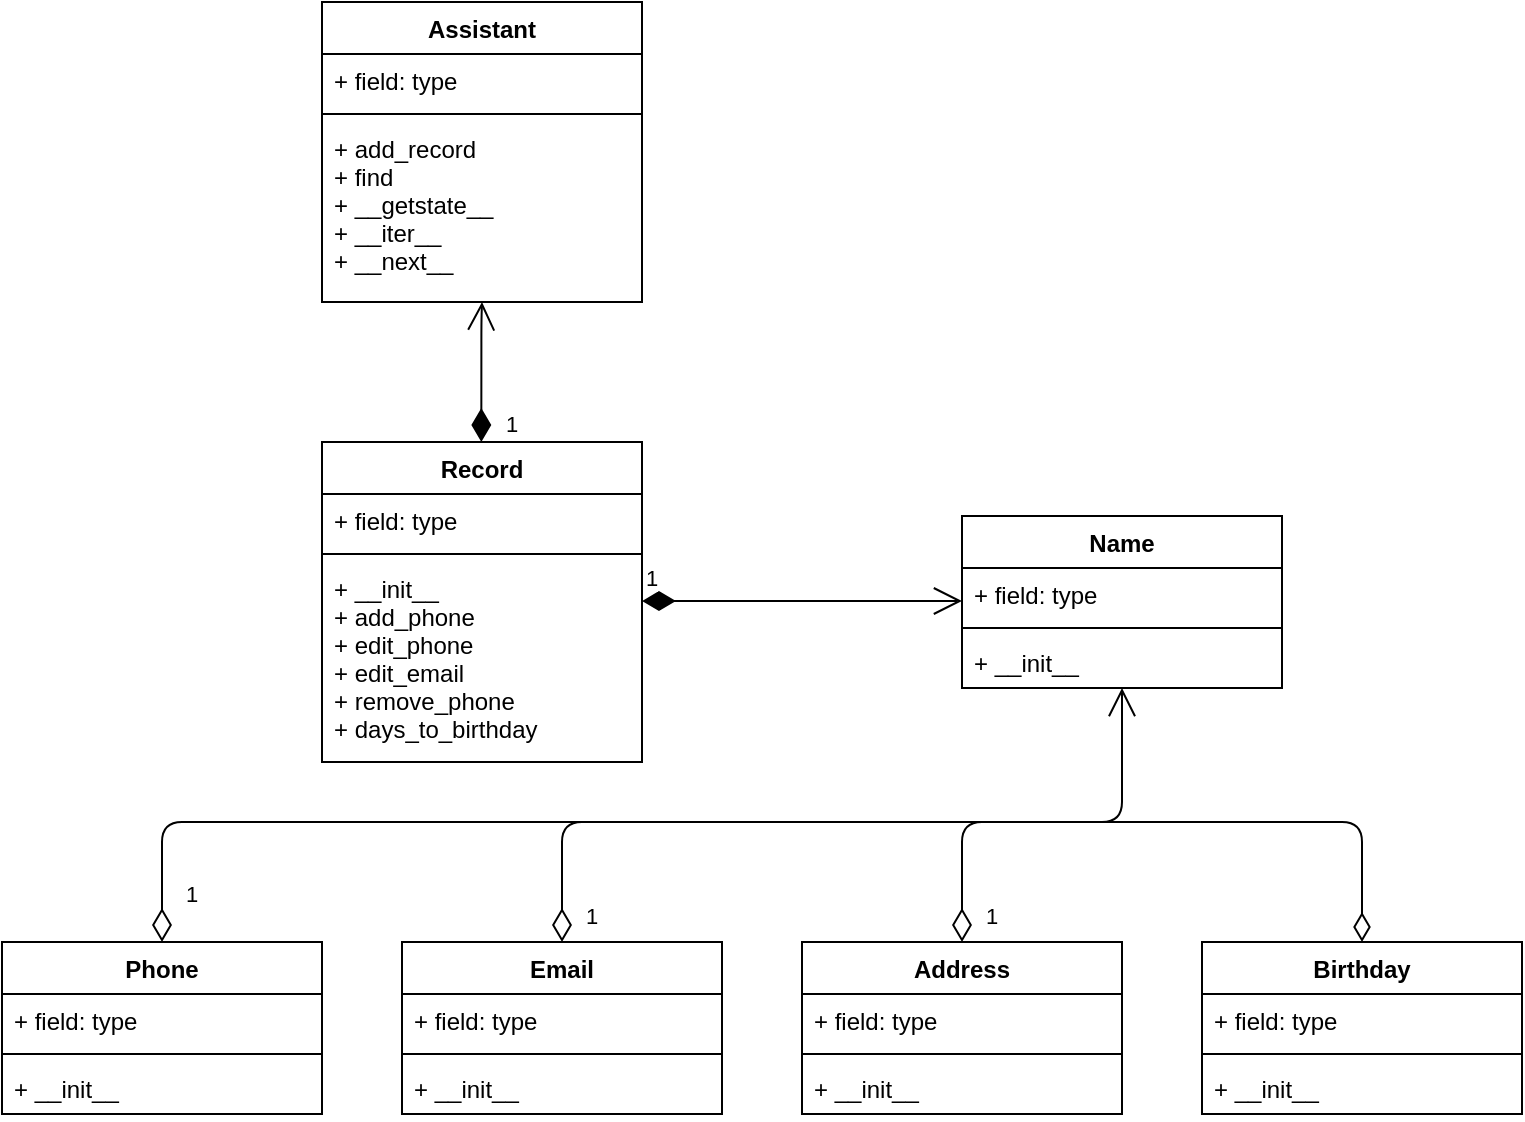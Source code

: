 <mxfile version="14.8.5" type="github">
  <diagram id="KTAPZoMr9igp3vG3SDIv" name="Page-1">
    <mxGraphModel dx="2031" dy="1126" grid="1" gridSize="10" guides="1" tooltips="1" connect="1" arrows="1" fold="1" page="1" pageScale="1" pageWidth="827" pageHeight="1169" math="0" shadow="0">
      <root>
        <mxCell id="0" />
        <mxCell id="1" parent="0" />
        <mxCell id="GIpa7hGnhRuDA3hy4v9G-9" value="Assistant" style="swimlane;fontStyle=1;align=center;verticalAlign=top;childLayout=stackLayout;horizontal=1;startSize=26;horizontalStack=0;resizeParent=1;resizeParentMax=0;resizeLast=0;collapsible=1;marginBottom=0;" parent="1" vertex="1">
          <mxGeometry x="195" y="90" width="160" height="150" as="geometry" />
        </mxCell>
        <mxCell id="GIpa7hGnhRuDA3hy4v9G-10" value="+ field: type" style="text;strokeColor=none;fillColor=none;align=left;verticalAlign=top;spacingLeft=4;spacingRight=4;overflow=hidden;rotatable=0;points=[[0,0.5],[1,0.5]];portConstraint=eastwest;" parent="GIpa7hGnhRuDA3hy4v9G-9" vertex="1">
          <mxGeometry y="26" width="160" height="26" as="geometry" />
        </mxCell>
        <mxCell id="GIpa7hGnhRuDA3hy4v9G-11" value="" style="line;strokeWidth=1;fillColor=none;align=left;verticalAlign=middle;spacingTop=-1;spacingLeft=3;spacingRight=3;rotatable=0;labelPosition=right;points=[];portConstraint=eastwest;" parent="GIpa7hGnhRuDA3hy4v9G-9" vertex="1">
          <mxGeometry y="52" width="160" height="8" as="geometry" />
        </mxCell>
        <mxCell id="GIpa7hGnhRuDA3hy4v9G-12" value="+ add_record&#xa;+ find&#xa;+ __getstate__&#xa;+ __iter__&#xa;+ __next__" style="text;strokeColor=none;fillColor=none;align=left;verticalAlign=top;spacingLeft=4;spacingRight=4;overflow=hidden;rotatable=0;points=[[0,0.5],[1,0.5]];portConstraint=eastwest;" parent="GIpa7hGnhRuDA3hy4v9G-9" vertex="1">
          <mxGeometry y="60" width="160" height="90" as="geometry" />
        </mxCell>
        <mxCell id="GIpa7hGnhRuDA3hy4v9G-13" value="Name" style="swimlane;fontStyle=1;align=center;verticalAlign=top;childLayout=stackLayout;horizontal=1;startSize=26;horizontalStack=0;resizeParent=1;resizeParentMax=0;resizeLast=0;collapsible=1;marginBottom=0;" parent="1" vertex="1">
          <mxGeometry x="515" y="347" width="160" height="86" as="geometry" />
        </mxCell>
        <mxCell id="GIpa7hGnhRuDA3hy4v9G-14" value="+ field: type" style="text;strokeColor=none;fillColor=none;align=left;verticalAlign=top;spacingLeft=4;spacingRight=4;overflow=hidden;rotatable=0;points=[[0,0.5],[1,0.5]];portConstraint=eastwest;" parent="GIpa7hGnhRuDA3hy4v9G-13" vertex="1">
          <mxGeometry y="26" width="160" height="26" as="geometry" />
        </mxCell>
        <mxCell id="GIpa7hGnhRuDA3hy4v9G-15" value="" style="line;strokeWidth=1;fillColor=none;align=left;verticalAlign=middle;spacingTop=-1;spacingLeft=3;spacingRight=3;rotatable=0;labelPosition=right;points=[];portConstraint=eastwest;" parent="GIpa7hGnhRuDA3hy4v9G-13" vertex="1">
          <mxGeometry y="52" width="160" height="8" as="geometry" />
        </mxCell>
        <mxCell id="GIpa7hGnhRuDA3hy4v9G-16" value="+ __init__" style="text;strokeColor=none;fillColor=none;align=left;verticalAlign=top;spacingLeft=4;spacingRight=4;overflow=hidden;rotatable=0;points=[[0,0.5],[1,0.5]];portConstraint=eastwest;" parent="GIpa7hGnhRuDA3hy4v9G-13" vertex="1">
          <mxGeometry y="60" width="160" height="26" as="geometry" />
        </mxCell>
        <mxCell id="GIpa7hGnhRuDA3hy4v9G-17" value="Phone" style="swimlane;fontStyle=1;align=center;verticalAlign=top;childLayout=stackLayout;horizontal=1;startSize=26;horizontalStack=0;resizeParent=1;resizeParentMax=0;resizeLast=0;collapsible=1;marginBottom=0;" parent="1" vertex="1">
          <mxGeometry x="35" y="560" width="160" height="86" as="geometry" />
        </mxCell>
        <mxCell id="GIpa7hGnhRuDA3hy4v9G-18" value="+ field: type" style="text;strokeColor=none;fillColor=none;align=left;verticalAlign=top;spacingLeft=4;spacingRight=4;overflow=hidden;rotatable=0;points=[[0,0.5],[1,0.5]];portConstraint=eastwest;" parent="GIpa7hGnhRuDA3hy4v9G-17" vertex="1">
          <mxGeometry y="26" width="160" height="26" as="geometry" />
        </mxCell>
        <mxCell id="GIpa7hGnhRuDA3hy4v9G-19" value="" style="line;strokeWidth=1;fillColor=none;align=left;verticalAlign=middle;spacingTop=-1;spacingLeft=3;spacingRight=3;rotatable=0;labelPosition=right;points=[];portConstraint=eastwest;" parent="GIpa7hGnhRuDA3hy4v9G-17" vertex="1">
          <mxGeometry y="52" width="160" height="8" as="geometry" />
        </mxCell>
        <mxCell id="GIpa7hGnhRuDA3hy4v9G-20" value="+ __init__" style="text;strokeColor=none;fillColor=none;align=left;verticalAlign=top;spacingLeft=4;spacingRight=4;overflow=hidden;rotatable=0;points=[[0,0.5],[1,0.5]];portConstraint=eastwest;" parent="GIpa7hGnhRuDA3hy4v9G-17" vertex="1">
          <mxGeometry y="60" width="160" height="26" as="geometry" />
        </mxCell>
        <mxCell id="GIpa7hGnhRuDA3hy4v9G-21" value="Email" style="swimlane;fontStyle=1;align=center;verticalAlign=top;childLayout=stackLayout;horizontal=1;startSize=26;horizontalStack=0;resizeParent=1;resizeParentMax=0;resizeLast=0;collapsible=1;marginBottom=0;" parent="1" vertex="1">
          <mxGeometry x="235" y="560" width="160" height="86" as="geometry" />
        </mxCell>
        <mxCell id="GIpa7hGnhRuDA3hy4v9G-22" value="+ field: type" style="text;strokeColor=none;fillColor=none;align=left;verticalAlign=top;spacingLeft=4;spacingRight=4;overflow=hidden;rotatable=0;points=[[0,0.5],[1,0.5]];portConstraint=eastwest;" parent="GIpa7hGnhRuDA3hy4v9G-21" vertex="1">
          <mxGeometry y="26" width="160" height="26" as="geometry" />
        </mxCell>
        <mxCell id="GIpa7hGnhRuDA3hy4v9G-23" value="" style="line;strokeWidth=1;fillColor=none;align=left;verticalAlign=middle;spacingTop=-1;spacingLeft=3;spacingRight=3;rotatable=0;labelPosition=right;points=[];portConstraint=eastwest;" parent="GIpa7hGnhRuDA3hy4v9G-21" vertex="1">
          <mxGeometry y="52" width="160" height="8" as="geometry" />
        </mxCell>
        <mxCell id="GIpa7hGnhRuDA3hy4v9G-24" value="+ __init__" style="text;strokeColor=none;fillColor=none;align=left;verticalAlign=top;spacingLeft=4;spacingRight=4;overflow=hidden;rotatable=0;points=[[0,0.5],[1,0.5]];portConstraint=eastwest;" parent="GIpa7hGnhRuDA3hy4v9G-21" vertex="1">
          <mxGeometry y="60" width="160" height="26" as="geometry" />
        </mxCell>
        <mxCell id="GIpa7hGnhRuDA3hy4v9G-25" value="Address" style="swimlane;fontStyle=1;align=center;verticalAlign=top;childLayout=stackLayout;horizontal=1;startSize=26;horizontalStack=0;resizeParent=1;resizeParentMax=0;resizeLast=0;collapsible=1;marginBottom=0;" parent="1" vertex="1">
          <mxGeometry x="435" y="560" width="160" height="86" as="geometry" />
        </mxCell>
        <mxCell id="GIpa7hGnhRuDA3hy4v9G-26" value="+ field: type" style="text;strokeColor=none;fillColor=none;align=left;verticalAlign=top;spacingLeft=4;spacingRight=4;overflow=hidden;rotatable=0;points=[[0,0.5],[1,0.5]];portConstraint=eastwest;" parent="GIpa7hGnhRuDA3hy4v9G-25" vertex="1">
          <mxGeometry y="26" width="160" height="26" as="geometry" />
        </mxCell>
        <mxCell id="GIpa7hGnhRuDA3hy4v9G-27" value="" style="line;strokeWidth=1;fillColor=none;align=left;verticalAlign=middle;spacingTop=-1;spacingLeft=3;spacingRight=3;rotatable=0;labelPosition=right;points=[];portConstraint=eastwest;" parent="GIpa7hGnhRuDA3hy4v9G-25" vertex="1">
          <mxGeometry y="52" width="160" height="8" as="geometry" />
        </mxCell>
        <mxCell id="GIpa7hGnhRuDA3hy4v9G-28" value="+ __init__" style="text;strokeColor=none;fillColor=none;align=left;verticalAlign=top;spacingLeft=4;spacingRight=4;overflow=hidden;rotatable=0;points=[[0,0.5],[1,0.5]];portConstraint=eastwest;" parent="GIpa7hGnhRuDA3hy4v9G-25" vertex="1">
          <mxGeometry y="60" width="160" height="26" as="geometry" />
        </mxCell>
        <mxCell id="GIpa7hGnhRuDA3hy4v9G-29" value="Birthday" style="swimlane;fontStyle=1;align=center;verticalAlign=top;childLayout=stackLayout;horizontal=1;startSize=26;horizontalStack=0;resizeParent=1;resizeParentMax=0;resizeLast=0;collapsible=1;marginBottom=0;" parent="1" vertex="1">
          <mxGeometry x="635" y="560" width="160" height="86" as="geometry" />
        </mxCell>
        <mxCell id="GIpa7hGnhRuDA3hy4v9G-30" value="+ field: type" style="text;strokeColor=none;fillColor=none;align=left;verticalAlign=top;spacingLeft=4;spacingRight=4;overflow=hidden;rotatable=0;points=[[0,0.5],[1,0.5]];portConstraint=eastwest;" parent="GIpa7hGnhRuDA3hy4v9G-29" vertex="1">
          <mxGeometry y="26" width="160" height="26" as="geometry" />
        </mxCell>
        <mxCell id="GIpa7hGnhRuDA3hy4v9G-31" value="" style="line;strokeWidth=1;fillColor=none;align=left;verticalAlign=middle;spacingTop=-1;spacingLeft=3;spacingRight=3;rotatable=0;labelPosition=right;points=[];portConstraint=eastwest;" parent="GIpa7hGnhRuDA3hy4v9G-29" vertex="1">
          <mxGeometry y="52" width="160" height="8" as="geometry" />
        </mxCell>
        <mxCell id="GIpa7hGnhRuDA3hy4v9G-32" value="+ __init__" style="text;strokeColor=none;fillColor=none;align=left;verticalAlign=top;spacingLeft=4;spacingRight=4;overflow=hidden;rotatable=0;points=[[0,0.5],[1,0.5]];portConstraint=eastwest;" parent="GIpa7hGnhRuDA3hy4v9G-29" vertex="1">
          <mxGeometry y="60" width="160" height="26" as="geometry" />
        </mxCell>
        <mxCell id="GIpa7hGnhRuDA3hy4v9G-33" value="Record" style="swimlane;fontStyle=1;align=center;verticalAlign=top;childLayout=stackLayout;horizontal=1;startSize=26;horizontalStack=0;resizeParent=1;resizeParentMax=0;resizeLast=0;collapsible=1;marginBottom=0;" parent="1" vertex="1">
          <mxGeometry x="195" y="310" width="160" height="160" as="geometry" />
        </mxCell>
        <mxCell id="GIpa7hGnhRuDA3hy4v9G-34" value="+ field: type" style="text;strokeColor=none;fillColor=none;align=left;verticalAlign=top;spacingLeft=4;spacingRight=4;overflow=hidden;rotatable=0;points=[[0,0.5],[1,0.5]];portConstraint=eastwest;" parent="GIpa7hGnhRuDA3hy4v9G-33" vertex="1">
          <mxGeometry y="26" width="160" height="26" as="geometry" />
        </mxCell>
        <mxCell id="GIpa7hGnhRuDA3hy4v9G-35" value="" style="line;strokeWidth=1;fillColor=none;align=left;verticalAlign=middle;spacingTop=-1;spacingLeft=3;spacingRight=3;rotatable=0;labelPosition=right;points=[];portConstraint=eastwest;" parent="GIpa7hGnhRuDA3hy4v9G-33" vertex="1">
          <mxGeometry y="52" width="160" height="8" as="geometry" />
        </mxCell>
        <mxCell id="GIpa7hGnhRuDA3hy4v9G-36" value="+ __init__&#xa;+ add_phone&#xa;+ edit_phone&#xa;+ edit_email&#xa;+ remove_phone&#xa;+ days_to_birthday" style="text;strokeColor=none;fillColor=none;align=left;verticalAlign=top;spacingLeft=4;spacingRight=4;overflow=hidden;rotatable=0;points=[[0,0.5],[1,0.5]];portConstraint=eastwest;" parent="GIpa7hGnhRuDA3hy4v9G-33" vertex="1">
          <mxGeometry y="60" width="160" height="100" as="geometry" />
        </mxCell>
        <mxCell id="bbWHXUYjUxRz7dVYHPbo-4" value="1" style="endArrow=open;html=1;endSize=12;startArrow=diamondThin;startSize=14;startFill=1;edgeStyle=orthogonalEdgeStyle;align=left;verticalAlign=bottom;" edge="1" parent="1">
          <mxGeometry x="-1" y="3" relative="1" as="geometry">
            <mxPoint x="355" y="389.5" as="sourcePoint" />
            <mxPoint x="515" y="389.5" as="targetPoint" />
          </mxGeometry>
        </mxCell>
        <mxCell id="bbWHXUYjUxRz7dVYHPbo-8" value="1" style="endArrow=diamondThin;html=1;endSize=12;startArrow=diamondThin;startSize=14;startFill=0;edgeStyle=orthogonalEdgeStyle;align=left;verticalAlign=bottom;endFill=0;entryX=0.5;entryY=0;entryDx=0;entryDy=0;" edge="1" parent="1" source="GIpa7hGnhRuDA3hy4v9G-17" target="GIpa7hGnhRuDA3hy4v9G-29">
          <mxGeometry x="-0.957" y="-10" relative="1" as="geometry">
            <mxPoint x="365" y="500" as="sourcePoint" />
            <mxPoint x="525" y="500" as="targetPoint" />
            <Array as="points">
              <mxPoint x="115" y="500" />
              <mxPoint x="715" y="500" />
            </Array>
            <mxPoint as="offset" />
          </mxGeometry>
        </mxCell>
        <mxCell id="bbWHXUYjUxRz7dVYHPbo-12" value="1" style="endArrow=none;html=1;endSize=12;startArrow=diamondThin;startSize=14;startFill=0;edgeStyle=orthogonalEdgeStyle;align=left;verticalAlign=bottom;endFill=0;" edge="1" parent="1">
          <mxGeometry x="-0.957" y="-10" relative="1" as="geometry">
            <mxPoint x="315" y="560" as="sourcePoint" />
            <mxPoint x="455" y="500" as="targetPoint" />
            <Array as="points">
              <mxPoint x="315" y="500" />
              <mxPoint x="445" y="500" />
            </Array>
            <mxPoint as="offset" />
          </mxGeometry>
        </mxCell>
        <mxCell id="bbWHXUYjUxRz7dVYHPbo-13" value="1" style="endArrow=open;html=1;endSize=12;startArrow=diamondThin;startSize=14;startFill=0;edgeStyle=orthogonalEdgeStyle;align=left;verticalAlign=bottom;endFill=0;" edge="1" parent="1" target="GIpa7hGnhRuDA3hy4v9G-16">
          <mxGeometry x="-0.957" y="-10" relative="1" as="geometry">
            <mxPoint x="515" y="560" as="sourcePoint" />
            <mxPoint x="615" y="450" as="targetPoint" />
            <Array as="points">
              <mxPoint x="515" y="500" />
              <mxPoint x="595" y="500" />
            </Array>
            <mxPoint as="offset" />
          </mxGeometry>
        </mxCell>
        <mxCell id="bbWHXUYjUxRz7dVYHPbo-14" value="1" style="endArrow=open;html=1;endSize=12;startArrow=diamondThin;startSize=14;startFill=1;edgeStyle=orthogonalEdgeStyle;align=left;verticalAlign=bottom;" edge="1" parent="1">
          <mxGeometry x="-1" y="-10" relative="1" as="geometry">
            <mxPoint x="274.66" y="310" as="sourcePoint" />
            <mxPoint x="275" y="240" as="targetPoint" />
            <Array as="points">
              <mxPoint x="274.66" y="250" />
            </Array>
            <mxPoint as="offset" />
          </mxGeometry>
        </mxCell>
      </root>
    </mxGraphModel>
  </diagram>
</mxfile>
